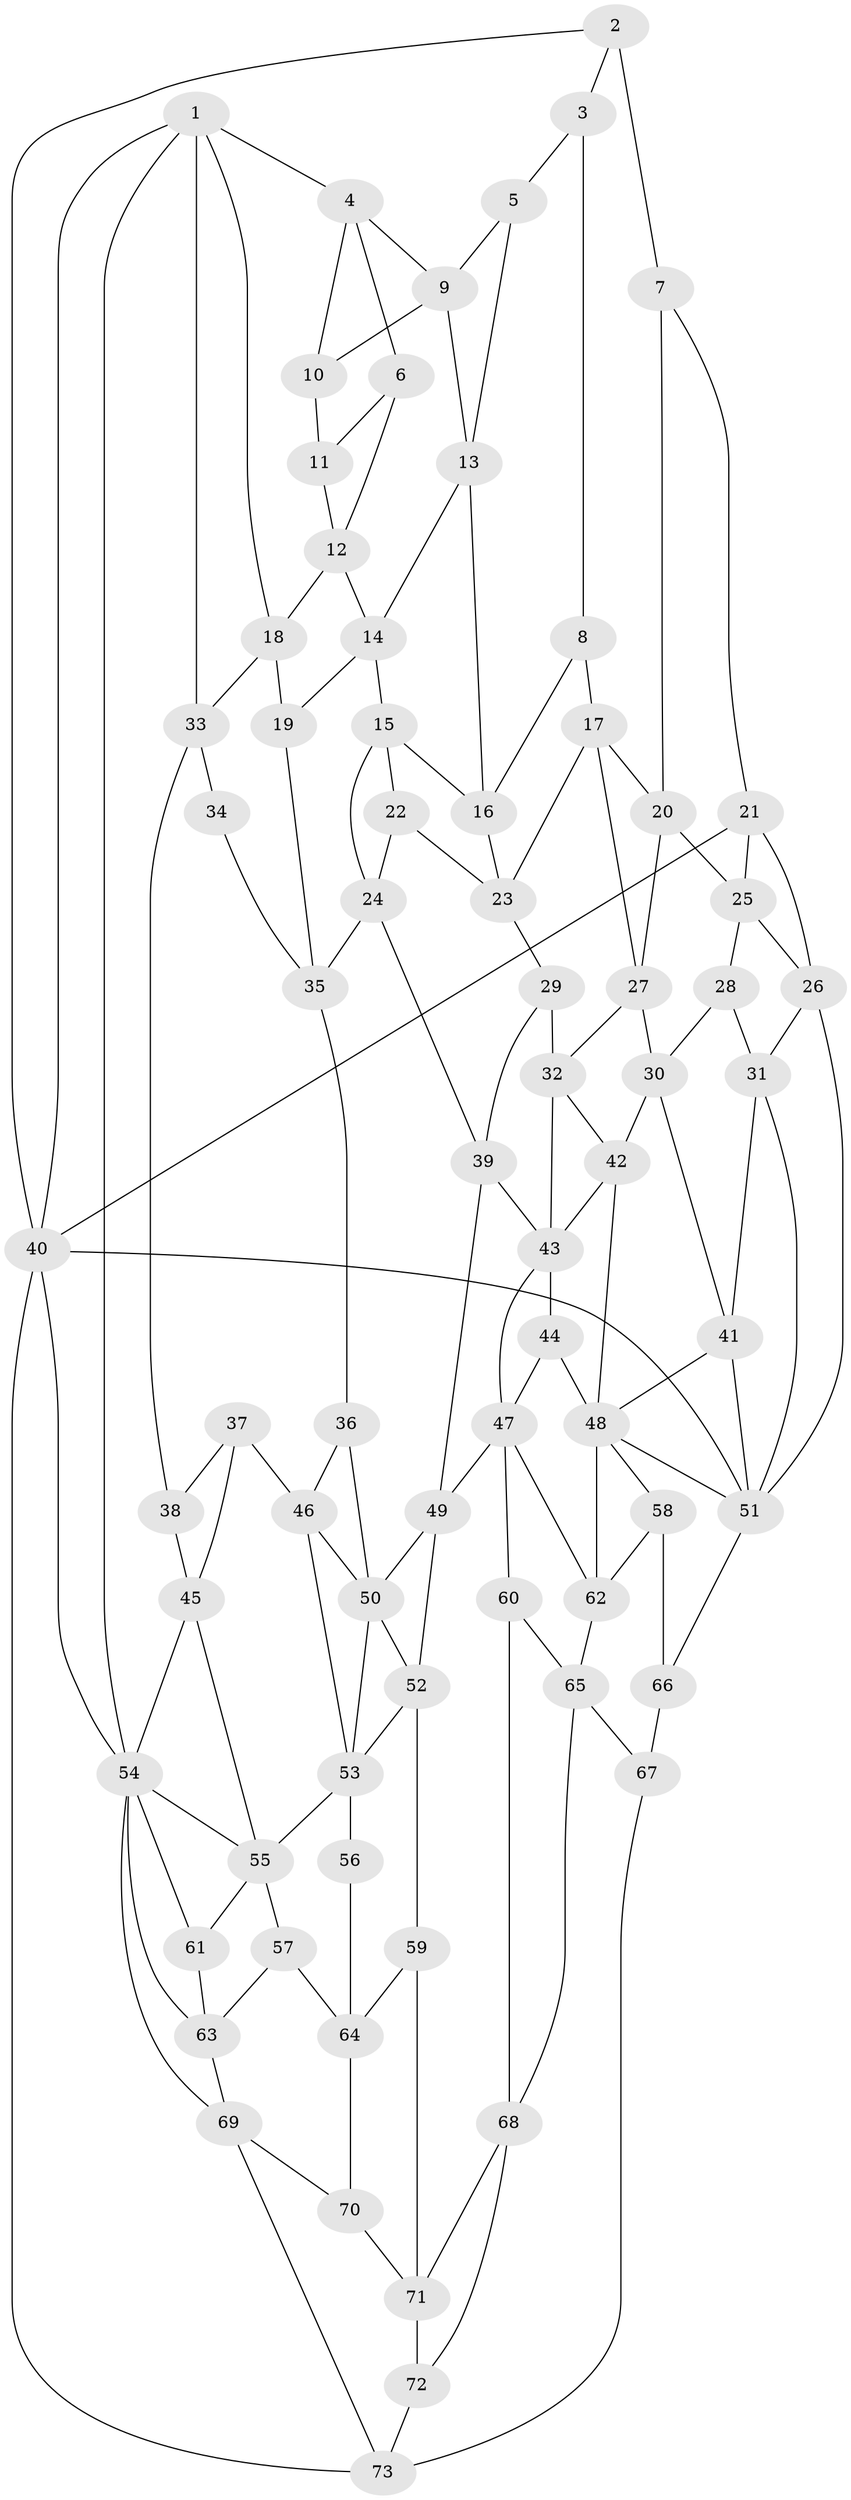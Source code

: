 // original degree distribution, {3: 0.02054794520547945, 5: 0.5821917808219178, 6: 0.19863013698630136, 4: 0.19863013698630136}
// Generated by graph-tools (version 1.1) at 2025/27/03/09/25 03:27:04]
// undirected, 73 vertices, 139 edges
graph export_dot {
graph [start="1"]
  node [color=gray90,style=filled];
  1;
  2;
  3;
  4;
  5;
  6;
  7;
  8;
  9;
  10;
  11;
  12;
  13;
  14;
  15;
  16;
  17;
  18;
  19;
  20;
  21;
  22;
  23;
  24;
  25;
  26;
  27;
  28;
  29;
  30;
  31;
  32;
  33;
  34;
  35;
  36;
  37;
  38;
  39;
  40;
  41;
  42;
  43;
  44;
  45;
  46;
  47;
  48;
  49;
  50;
  51;
  52;
  53;
  54;
  55;
  56;
  57;
  58;
  59;
  60;
  61;
  62;
  63;
  64;
  65;
  66;
  67;
  68;
  69;
  70;
  71;
  72;
  73;
  1 -- 4 [weight=1.0];
  1 -- 18 [weight=1.0];
  1 -- 33 [weight=1.0];
  1 -- 40 [weight=1.0];
  1 -- 54 [weight=1.0];
  2 -- 3 [weight=1.0];
  2 -- 7 [weight=2.0];
  2 -- 40 [weight=1.0];
  3 -- 5 [weight=1.0];
  3 -- 8 [weight=1.0];
  4 -- 6 [weight=1.0];
  4 -- 9 [weight=1.0];
  4 -- 10 [weight=1.0];
  5 -- 9 [weight=1.0];
  5 -- 13 [weight=1.0];
  6 -- 11 [weight=1.0];
  6 -- 12 [weight=1.0];
  7 -- 20 [weight=1.0];
  7 -- 21 [weight=1.0];
  8 -- 16 [weight=1.0];
  8 -- 17 [weight=1.0];
  9 -- 10 [weight=1.0];
  9 -- 13 [weight=1.0];
  10 -- 11 [weight=2.0];
  11 -- 12 [weight=1.0];
  12 -- 14 [weight=1.0];
  12 -- 18 [weight=1.0];
  13 -- 14 [weight=1.0];
  13 -- 16 [weight=1.0];
  14 -- 15 [weight=1.0];
  14 -- 19 [weight=1.0];
  15 -- 16 [weight=1.0];
  15 -- 22 [weight=1.0];
  15 -- 24 [weight=1.0];
  16 -- 23 [weight=1.0];
  17 -- 20 [weight=1.0];
  17 -- 23 [weight=1.0];
  17 -- 27 [weight=1.0];
  18 -- 19 [weight=1.0];
  18 -- 33 [weight=1.0];
  19 -- 35 [weight=1.0];
  20 -- 25 [weight=1.0];
  20 -- 27 [weight=1.0];
  21 -- 25 [weight=1.0];
  21 -- 26 [weight=1.0];
  21 -- 40 [weight=1.0];
  22 -- 23 [weight=1.0];
  22 -- 24 [weight=1.0];
  23 -- 29 [weight=1.0];
  24 -- 35 [weight=1.0];
  24 -- 39 [weight=1.0];
  25 -- 26 [weight=1.0];
  25 -- 28 [weight=1.0];
  26 -- 31 [weight=1.0];
  26 -- 51 [weight=1.0];
  27 -- 30 [weight=1.0];
  27 -- 32 [weight=1.0];
  28 -- 30 [weight=1.0];
  28 -- 31 [weight=1.0];
  29 -- 32 [weight=1.0];
  29 -- 39 [weight=1.0];
  30 -- 41 [weight=1.0];
  30 -- 42 [weight=1.0];
  31 -- 41 [weight=1.0];
  31 -- 51 [weight=1.0];
  32 -- 42 [weight=1.0];
  32 -- 43 [weight=1.0];
  33 -- 34 [weight=1.0];
  33 -- 38 [weight=1.0];
  34 -- 35 [weight=1.0];
  35 -- 36 [weight=1.0];
  36 -- 46 [weight=1.0];
  36 -- 50 [weight=1.0];
  37 -- 38 [weight=1.0];
  37 -- 45 [weight=1.0];
  37 -- 46 [weight=1.0];
  38 -- 45 [weight=1.0];
  39 -- 43 [weight=1.0];
  39 -- 49 [weight=1.0];
  40 -- 51 [weight=1.0];
  40 -- 54 [weight=1.0];
  40 -- 73 [weight=1.0];
  41 -- 48 [weight=1.0];
  41 -- 51 [weight=1.0];
  42 -- 43 [weight=1.0];
  42 -- 48 [weight=1.0];
  43 -- 44 [weight=2.0];
  43 -- 47 [weight=1.0];
  44 -- 47 [weight=1.0];
  44 -- 48 [weight=1.0];
  45 -- 54 [weight=1.0];
  45 -- 55 [weight=1.0];
  46 -- 50 [weight=1.0];
  46 -- 53 [weight=1.0];
  47 -- 49 [weight=1.0];
  47 -- 60 [weight=1.0];
  47 -- 62 [weight=1.0];
  48 -- 51 [weight=1.0];
  48 -- 58 [weight=1.0];
  48 -- 62 [weight=1.0];
  49 -- 50 [weight=2.0];
  49 -- 52 [weight=1.0];
  50 -- 52 [weight=1.0];
  50 -- 53 [weight=1.0];
  51 -- 66 [weight=1.0];
  52 -- 53 [weight=1.0];
  52 -- 59 [weight=1.0];
  53 -- 55 [weight=1.0];
  53 -- 56 [weight=2.0];
  54 -- 55 [weight=1.0];
  54 -- 61 [weight=1.0];
  54 -- 63 [weight=1.0];
  54 -- 69 [weight=1.0];
  55 -- 57 [weight=2.0];
  55 -- 61 [weight=1.0];
  56 -- 64 [weight=1.0];
  57 -- 63 [weight=1.0];
  57 -- 64 [weight=1.0];
  58 -- 62 [weight=1.0];
  58 -- 66 [weight=1.0];
  59 -- 64 [weight=1.0];
  59 -- 71 [weight=1.0];
  60 -- 65 [weight=1.0];
  60 -- 68 [weight=1.0];
  61 -- 63 [weight=1.0];
  62 -- 65 [weight=1.0];
  63 -- 69 [weight=1.0];
  64 -- 70 [weight=1.0];
  65 -- 67 [weight=1.0];
  65 -- 68 [weight=1.0];
  66 -- 67 [weight=2.0];
  67 -- 73 [weight=1.0];
  68 -- 71 [weight=1.0];
  68 -- 72 [weight=1.0];
  69 -- 70 [weight=1.0];
  69 -- 73 [weight=1.0];
  70 -- 71 [weight=1.0];
  71 -- 72 [weight=1.0];
  72 -- 73 [weight=1.0];
}
